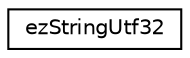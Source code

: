 digraph "Graphical Class Hierarchy"
{
 // LATEX_PDF_SIZE
  edge [fontname="Helvetica",fontsize="10",labelfontname="Helvetica",labelfontsize="10"];
  node [fontname="Helvetica",fontsize="10",shape=record];
  rankdir="LR";
  Node0 [label="ezStringUtf32",height=0.2,width=0.4,color="black", fillcolor="white", style="filled",URL="$df/db0/classez_string_utf32.htm",tooltip="This class only exists for completeness."];
}
